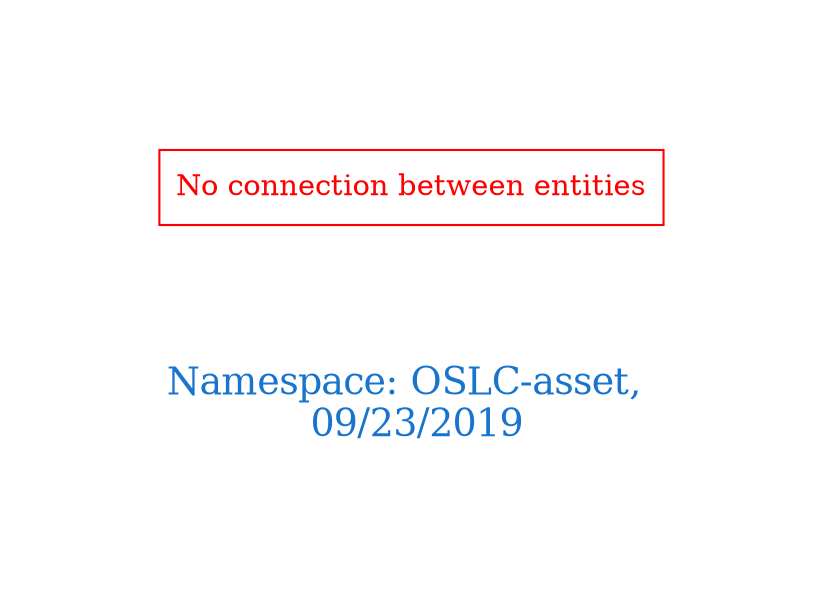 digraph OGIT_ontology {
 graph [ rankdir= LR,pad=1 
fontsize = 18,
fontcolor= dodgerblue3,label = "\n\n\nNamespace: OSLC-asset, \n 09/23/2019"];
node[shape=polygon];
edge [  color="gray81"];

"No connection between entities" [fontcolor = "red",color="red", shape="polygon"]
}

